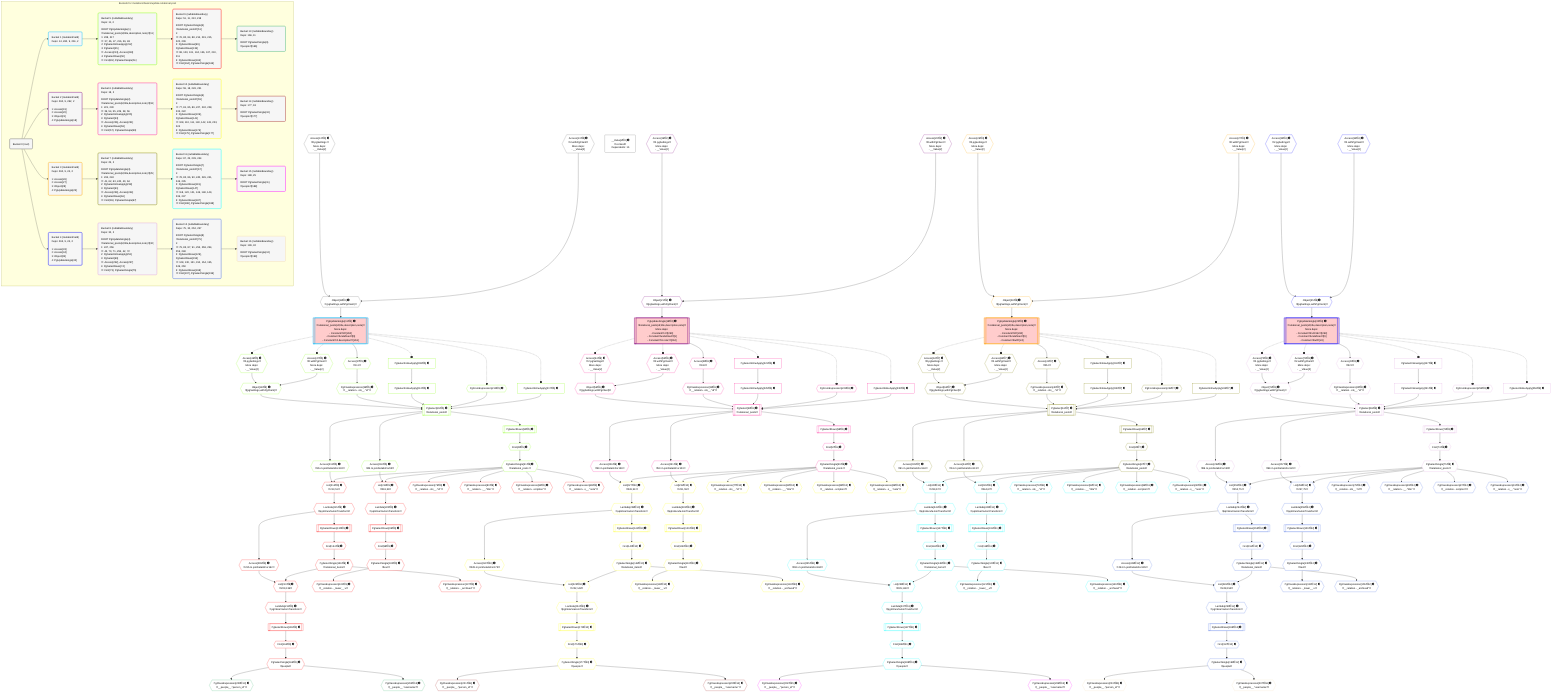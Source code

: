 %%{init: {'themeVariables': { 'fontSize': '12px'}}}%%
graph TD
    classDef path fill:#eee,stroke:#000,color:#000
    classDef plan fill:#fff,stroke-width:1px,color:#000
    classDef itemplan fill:#fff,stroke-width:2px,color:#000
    classDef unbatchedplan fill:#dff,stroke-width:1px,color:#000
    classDef sideeffectplan fill:#fcc,stroke-width:2px,color:#000
    classDef bucket fill:#f6f6f6,color:#000,stroke-width:2px,text-align:left

    subgraph "Buckets for mutations/basics/update-relational-post"
    Bucket0("Bucket 0 (root)"):::bucket
    Bucket1("Bucket 1 (mutationField)<br />Deps: 14, 260, 9, 261, 2"):::bucket
    Bucket2("Bucket 2 (mutationField)<br />Deps: 260, 9, 262, 2<br /><br />1: Access[19]<br />2: Access[20]<br />3: Object[21]<br />4: PgUpdateSingle[18]"):::bucket
    Bucket3("Bucket 3 (mutationField)<br />Deps: 260, 9, 24, 2<br /><br />1: Access[26]<br />2: Access[27]<br />3: Object[28]<br />4: PgUpdateSingle[25]"):::bucket
    Bucket4("Bucket 4 (mutationField)<br />Deps: 263, 9, 24, 2<br /><br />1: Access[33]<br />2: Access[34]<br />3: Object[35]<br />4: PgUpdateSingle[32]"):::bucket
    Bucket5("Bucket 5 (nullableBoundary)<br />Deps: 11, 2<br /><br />ROOT PgUpdateSingle{1}ᐸrelational_posts(id;title,description,note)ᐳ[11]<br />1: 208, 217<br />ᐳ: 37, 46, 47, 216, 36, 48<br />2: PgSelectInlineApply[212]<br />3: PgSelect[45]<br />ᐳ: Access[213], Access[218]<br />4: PgSelectRows[50]<br />ᐳ: First[49], PgSelectSingle[51]"):::bucket
    Bucket6("Bucket 6 (nullableBoundary)<br />Deps: 18, 2<br /><br />ROOT PgUpdateSingle{2}ᐸrelational_posts(id;title,description,note)ᐳ[18]<br />1: 221, 230<br />ᐳ: 39, 54, 55, 229, 38, 56<br />2: PgSelectInlineApply[225]<br />3: PgSelect[53]<br />ᐳ: Access[226], Access[231]<br />4: PgSelectRows[58]<br />ᐳ: First[57], PgSelectSingle[59]"):::bucket
    Bucket7("Bucket 7 (nullableBoundary)<br />Deps: 25, 2<br /><br />ROOT PgUpdateSingle{3}ᐸrelational_posts(id;title,description,note)ᐳ[25]<br />1: 234, 243<br />ᐳ: 41, 62, 63, 242, 40, 64<br />2: PgSelectInlineApply[238]<br />3: PgSelect[61]<br />ᐳ: Access[239], Access[244]<br />4: PgSelectRows[66]<br />ᐳ: First[65], PgSelectSingle[67]"):::bucket
    Bucket8("Bucket 8 (nullableBoundary)<br />Deps: 32, 2<br /><br />ROOT PgUpdateSingle{4}ᐸrelational_posts(id;title,description,note)ᐳ[32]<br />1: 247, 256<br />ᐳ: 43, 70, 71, 255, 42, 72<br />2: PgSelectInlineApply[251]<br />3: PgSelect[69]<br />ᐳ: Access[252], Access[257]<br />4: PgSelectRows[74]<br />ᐳ: First[73], PgSelectSingle[75]"):::bucket
    Bucket9("Bucket 9 (nullableBoundary)<br />Deps: 51, 11, 213, 218<br /><br />ROOT PgSelectSingle{5}ᐸrelational_postsᐳ[51]<br />1: <br />ᐳ: 76, 80, 84, 88, 214, 219, 215, 220, 209<br />2: PgSelectRows[99], PgSelectRows[135]<br />ᐳ: 98, 100, 101, 134, 136, 137, 210, 211<br />3: PgSelectRows[165]<br />ᐳ: First[164], PgSelectSingle[166]"):::bucket
    Bucket10("Bucket 10 (nullableBoundary)<br />Deps: 59, 18, 226, 231<br /><br />ROOT PgSelectSingle{6}ᐸrelational_postsᐳ[59]<br />1: <br />ᐳ: 77, 81, 85, 89, 227, 232, 228, 233, 222<br />2: PgSelectRows[109], PgSelectRows[141]<br />ᐳ: 108, 110, 111, 140, 142, 143, 223, 224<br />3: PgSelectRows[176]<br />ᐳ: First[175], PgSelectSingle[177]"):::bucket
    Bucket11("Bucket 11 (nullableBoundary)<br />Deps: 67, 25, 239, 244<br /><br />ROOT PgSelectSingle{7}ᐸrelational_postsᐳ[67]<br />1: <br />ᐳ: 78, 82, 86, 90, 240, 245, 241, 246, 235<br />2: PgSelectRows[119], PgSelectRows[147]<br />ᐳ: 118, 120, 121, 146, 148, 149, 236, 237<br />3: PgSelectRows[187]<br />ᐳ: First[186], PgSelectSingle[188]"):::bucket
    Bucket12("Bucket 12 (nullableBoundary)<br />Deps: 75, 32, 252, 257<br /><br />ROOT PgSelectSingle{8}ᐸrelational_postsᐳ[75]<br />1: <br />ᐳ: 79, 83, 87, 91, 253, 258, 254, 259, 248<br />2: PgSelectRows[129], PgSelectRows[153]<br />ᐳ: 128, 130, 131, 152, 154, 155, 249, 250<br />3: PgSelectRows[198]<br />ᐳ: First[197], PgSelectSingle[199]"):::bucket
    Bucket13("Bucket 13 (nullableBoundary)<br />Deps: 166, 11<br /><br />ROOT PgSelectSingle{9}ᐸpeopleᐳ[166]"):::bucket
    Bucket14("Bucket 14 (nullableBoundary)<br />Deps: 177, 18<br /><br />ROOT PgSelectSingle{10}ᐸpeopleᐳ[177]"):::bucket
    Bucket15("Bucket 15 (nullableBoundary)<br />Deps: 188, 25<br /><br />ROOT PgSelectSingle{11}ᐸpeopleᐳ[188]"):::bucket
    Bucket16("Bucket 16 (nullableBoundary)<br />Deps: 199, 32<br /><br />ROOT PgSelectSingle{12}ᐸpeopleᐳ[199]"):::bucket
    end
    Bucket0 --> Bucket1 & Bucket2 & Bucket3 & Bucket4
    Bucket1 --> Bucket5
    Bucket2 --> Bucket6
    Bucket3 --> Bucket7
    Bucket4 --> Bucket8
    Bucket5 --> Bucket9
    Bucket6 --> Bucket10
    Bucket7 --> Bucket11
    Bucket8 --> Bucket12
    Bucket9 --> Bucket13
    Bucket10 --> Bucket14
    Bucket11 --> Bucket15
    Bucket12 --> Bucket16

    %% plan dependencies
    Object14{{"Object[14∈0] ➊<br />ᐸ{pgSettings,withPgClient}ᐳ"}}:::plan
    Access12{{"Access[12∈0] ➊<br />ᐸ2.pgSettingsᐳ<br />More deps:<br />- __Value[2]"}}:::plan
    Access13{{"Access[13∈0] ➊<br />ᐸ2.withPgClientᐳ<br />More deps:<br />- __Value[2]"}}:::plan
    Access12 & Access13 --> Object14
    __Value2["__Value[2∈0] ➊<br />ᐸcontextᐳ<br />Dependents: 16"]:::plan
    PgUpdateSingle11[["PgUpdateSingle[11∈1] ➊<br />ᐸrelational_posts(id;title,description,note)ᐳ<br />More deps:<br />- Constantᐸ4ᐳ[260]<br />- Constantᐸundefinedᐳ[9]<br />- Constantᐸ'A description'ᐳ[261]"]]:::sideeffectplan
    Object14 --> PgUpdateSingle11
    PgUpdateSingle18[["PgUpdateSingle[18∈2] ➊<br />ᐸrelational_posts(id;title,description,note)ᐳ<br />More deps:<br />- Constantᐸ4ᐳ[260]<br />- Constantᐸundefinedᐳ[9]<br />- Constantᐸ'A note'ᐳ[262]"]]:::sideeffectplan
    Object21{{"Object[21∈2] ➊<br />ᐸ{pgSettings,withPgClient}ᐳ"}}:::plan
    Object21 --> PgUpdateSingle18
    Access19{{"Access[19∈2] ➊<br />ᐸ2.pgSettingsᐳ<br />More deps:<br />- __Value[2]"}}:::plan
    Access20{{"Access[20∈2] ➊<br />ᐸ2.withPgClientᐳ<br />More deps:<br />- __Value[2]"}}:::plan
    Access19 & Access20 --> Object21
    PgUpdateSingle25[["PgUpdateSingle[25∈3] ➊<br />ᐸrelational_posts(id;title,description,note)ᐳ<br />More deps:<br />- Constantᐸ4ᐳ[260]<br />- Constantᐸundefinedᐳ[9]<br />- Constantᐸnullᐳ[24]"]]:::sideeffectplan
    Object28{{"Object[28∈3] ➊<br />ᐸ{pgSettings,withPgClient}ᐳ"}}:::plan
    Object28 --> PgUpdateSingle25
    Access26{{"Access[26∈3] ➊<br />ᐸ2.pgSettingsᐳ<br />More deps:<br />- __Value[2]"}}:::plan
    Access27{{"Access[27∈3] ➊<br />ᐸ2.withPgClientᐳ<br />More deps:<br />- __Value[2]"}}:::plan
    Access26 & Access27 --> Object28
    PgUpdateSingle32[["PgUpdateSingle[32∈4] ➊<br />ᐸrelational_posts(id;title,description,note)ᐳ<br />More deps:<br />- Constantᐸ3141592ᐳ[263]<br />- Constantᐸundefinedᐳ[9]<br />- Constantᐸnullᐳ[24]"]]:::sideeffectplan
    Object35{{"Object[35∈4] ➊<br />ᐸ{pgSettings,withPgClient}ᐳ"}}:::plan
    Object35 --> PgUpdateSingle32
    Access33{{"Access[33∈4] ➊<br />ᐸ2.pgSettingsᐳ<br />More deps:<br />- __Value[2]"}}:::plan
    Access34{{"Access[34∈4] ➊<br />ᐸ2.withPgClientᐳ<br />More deps:<br />- __Value[2]"}}:::plan
    Access33 & Access34 --> Object35
    PgSelect45[["PgSelect[45∈5] ➊<br />ᐸrelational_postsᐳ"]]:::plan
    Object48{{"Object[48∈5] ➊<br />ᐸ{pgSettings,withPgClient}ᐳ"}}:::plan
    PgClassExpression36{{"PgClassExpression[36∈5] ➊<br />ᐸ__relation...sts__.”id”ᐳ"}}:::plan
    PgSelectInlineApply212["PgSelectInlineApply[212∈5] ➊"]:::plan
    PgFromExpression216{{"PgFromExpression[216∈5] ➊"}}:::plan
    PgSelectInlineApply217["PgSelectInlineApply[217∈5] ➊"]:::plan
    Object48 & PgClassExpression36 & PgSelectInlineApply212 & PgFromExpression216 & PgSelectInlineApply217 --> PgSelect45
    Access46{{"Access[46∈5] ➊<br />ᐸ2.pgSettingsᐳ<br />More deps:<br />- __Value[2]"}}:::plan
    Access47{{"Access[47∈5] ➊<br />ᐸ2.withPgClientᐳ<br />More deps:<br />- __Value[2]"}}:::plan
    Access46 & Access47 --> Object48
    Access37{{"Access[37∈5] ➊<br />ᐸ11.tᐳ"}}:::plan
    Access37 --> PgClassExpression36
    PgUpdateSingle11 --> Access37
    First49{{"First[49∈5] ➊"}}:::plan
    PgSelectRows50[["PgSelectRows[50∈5] ➊"]]:::plan
    PgSelectRows50 --> First49
    PgSelect45 --> PgSelectRows50
    PgSelectSingle51{{"PgSelectSingle[51∈5] ➊<br />ᐸrelational_postsᐳ"}}:::plan
    First49 --> PgSelectSingle51
    PgSelectInlineApply208["PgSelectInlineApply[208∈5] ➊"]:::plan
    PgSelectInlineApply208 --> PgSelectInlineApply212
    Access213{{"Access[213∈5] ➊<br />ᐸ45.m.joinDetailsFor132ᐳ"}}:::plan
    PgSelect45 --> Access213
    Access218{{"Access[218∈5] ➊<br />ᐸ45.m.joinDetailsFor93ᐳ"}}:::plan
    PgSelect45 --> Access218
    PgSelect53[["PgSelect[53∈6] ➊<br />ᐸrelational_postsᐳ"]]:::plan
    Object56{{"Object[56∈6] ➊<br />ᐸ{pgSettings,withPgClient}ᐳ"}}:::plan
    PgClassExpression38{{"PgClassExpression[38∈6] ➊<br />ᐸ__relation...sts__.”id”ᐳ"}}:::plan
    PgSelectInlineApply225["PgSelectInlineApply[225∈6] ➊"]:::plan
    PgFromExpression229{{"PgFromExpression[229∈6] ➊"}}:::plan
    PgSelectInlineApply230["PgSelectInlineApply[230∈6] ➊"]:::plan
    Object56 & PgClassExpression38 & PgSelectInlineApply225 & PgFromExpression229 & PgSelectInlineApply230 --> PgSelect53
    Access54{{"Access[54∈6] ➊<br />ᐸ2.pgSettingsᐳ<br />More deps:<br />- __Value[2]"}}:::plan
    Access55{{"Access[55∈6] ➊<br />ᐸ2.withPgClientᐳ<br />More deps:<br />- __Value[2]"}}:::plan
    Access54 & Access55 --> Object56
    Access39{{"Access[39∈6] ➊<br />ᐸ18.tᐳ"}}:::plan
    Access39 --> PgClassExpression38
    PgUpdateSingle18 --> Access39
    First57{{"First[57∈6] ➊"}}:::plan
    PgSelectRows58[["PgSelectRows[58∈6] ➊"]]:::plan
    PgSelectRows58 --> First57
    PgSelect53 --> PgSelectRows58
    PgSelectSingle59{{"PgSelectSingle[59∈6] ➊<br />ᐸrelational_postsᐳ"}}:::plan
    First57 --> PgSelectSingle59
    PgSelectInlineApply221["PgSelectInlineApply[221∈6] ➊"]:::plan
    PgSelectInlineApply221 --> PgSelectInlineApply225
    Access226{{"Access[226∈6] ➊<br />ᐸ53.m.joinDetailsFor138ᐳ"}}:::plan
    PgSelect53 --> Access226
    Access231{{"Access[231∈6] ➊<br />ᐸ53.m.joinDetailsFor103ᐳ"}}:::plan
    PgSelect53 --> Access231
    PgSelect61[["PgSelect[61∈7] ➊<br />ᐸrelational_postsᐳ"]]:::plan
    Object64{{"Object[64∈7] ➊<br />ᐸ{pgSettings,withPgClient}ᐳ"}}:::plan
    PgClassExpression40{{"PgClassExpression[40∈7] ➊<br />ᐸ__relation...sts__.”id”ᐳ"}}:::plan
    PgSelectInlineApply238["PgSelectInlineApply[238∈7] ➊"]:::plan
    PgFromExpression242{{"PgFromExpression[242∈7] ➊"}}:::plan
    PgSelectInlineApply243["PgSelectInlineApply[243∈7] ➊"]:::plan
    Object64 & PgClassExpression40 & PgSelectInlineApply238 & PgFromExpression242 & PgSelectInlineApply243 --> PgSelect61
    Access62{{"Access[62∈7] ➊<br />ᐸ2.pgSettingsᐳ<br />More deps:<br />- __Value[2]"}}:::plan
    Access63{{"Access[63∈7] ➊<br />ᐸ2.withPgClientᐳ<br />More deps:<br />- __Value[2]"}}:::plan
    Access62 & Access63 --> Object64
    Access41{{"Access[41∈7] ➊<br />ᐸ25.tᐳ"}}:::plan
    Access41 --> PgClassExpression40
    PgUpdateSingle25 --> Access41
    First65{{"First[65∈7] ➊"}}:::plan
    PgSelectRows66[["PgSelectRows[66∈7] ➊"]]:::plan
    PgSelectRows66 --> First65
    PgSelect61 --> PgSelectRows66
    PgSelectSingle67{{"PgSelectSingle[67∈7] ➊<br />ᐸrelational_postsᐳ"}}:::plan
    First65 --> PgSelectSingle67
    PgSelectInlineApply234["PgSelectInlineApply[234∈7] ➊"]:::plan
    PgSelectInlineApply234 --> PgSelectInlineApply238
    Access239{{"Access[239∈7] ➊<br />ᐸ61.m.joinDetailsFor144ᐳ"}}:::plan
    PgSelect61 --> Access239
    Access244{{"Access[244∈7] ➊<br />ᐸ61.m.joinDetailsFor113ᐳ"}}:::plan
    PgSelect61 --> Access244
    PgSelect69[["PgSelect[69∈8] ➊<br />ᐸrelational_postsᐳ"]]:::plan
    Object72{{"Object[72∈8] ➊<br />ᐸ{pgSettings,withPgClient}ᐳ"}}:::plan
    PgClassExpression42{{"PgClassExpression[42∈8] ➊<br />ᐸ__relation...sts__.”id”ᐳ"}}:::plan
    PgSelectInlineApply251["PgSelectInlineApply[251∈8] ➊"]:::plan
    PgFromExpression255{{"PgFromExpression[255∈8] ➊"}}:::plan
    PgSelectInlineApply256["PgSelectInlineApply[256∈8] ➊"]:::plan
    Object72 & PgClassExpression42 & PgSelectInlineApply251 & PgFromExpression255 & PgSelectInlineApply256 --> PgSelect69
    Access70{{"Access[70∈8] ➊<br />ᐸ2.pgSettingsᐳ<br />More deps:<br />- __Value[2]"}}:::plan
    Access71{{"Access[71∈8] ➊<br />ᐸ2.withPgClientᐳ<br />More deps:<br />- __Value[2]"}}:::plan
    Access70 & Access71 --> Object72
    Access43{{"Access[43∈8] ➊<br />ᐸ32.tᐳ"}}:::plan
    Access43 --> PgClassExpression42
    PgUpdateSingle32 --> Access43
    First73{{"First[73∈8] ➊"}}:::plan
    PgSelectRows74[["PgSelectRows[74∈8] ➊"]]:::plan
    PgSelectRows74 --> First73
    PgSelect69 --> PgSelectRows74
    PgSelectSingle75{{"PgSelectSingle[75∈8] ➊<br />ᐸrelational_postsᐳ"}}:::plan
    First73 --> PgSelectSingle75
    PgSelectInlineApply247["PgSelectInlineApply[247∈8] ➊"]:::plan
    PgSelectInlineApply247 --> PgSelectInlineApply251
    Access252{{"Access[252∈8] ➊<br />ᐸ69.m.joinDetailsFor150ᐳ"}}:::plan
    PgSelect69 --> Access252
    Access257{{"Access[257∈8] ➊<br />ᐸ69.m.joinDetailsFor123ᐳ"}}:::plan
    PgSelect69 --> Access257
    List210{{"List[210∈9] ➊<br />ᐸ209,136ᐳ"}}:::plan
    Access209{{"Access[209∈9] ➊<br />ᐸ215.m.joinDetailsFor162ᐳ"}}:::plan
    PgSelectSingle136{{"PgSelectSingle[136∈9] ➊<br />ᐸrelational_itemsᐳ"}}:::plan
    Access209 & PgSelectSingle136 --> List210
    List214{{"List[214∈9] ➊<br />ᐸ213,51ᐳ"}}:::plan
    Access213 & PgSelectSingle51 --> List214
    List219{{"List[219∈9] ➊<br />ᐸ218,51ᐳ"}}:::plan
    Access218 & PgSelectSingle51 --> List219
    PgClassExpression76{{"PgClassExpression[76∈9] ➊<br />ᐸ__relation...sts__.”id”ᐳ"}}:::plan
    PgSelectSingle51 --> PgClassExpression76
    PgClassExpression80{{"PgClassExpression[80∈9] ➊<br />ᐸ__relation...__.”title”ᐳ"}}:::plan
    PgSelectSingle51 --> PgClassExpression80
    PgClassExpression84{{"PgClassExpression[84∈9] ➊<br />ᐸ__relation...scription”ᐳ"}}:::plan
    PgSelectSingle51 --> PgClassExpression84
    PgClassExpression88{{"PgClassExpression[88∈9] ➊<br />ᐸ__relation...s__.”note”ᐳ"}}:::plan
    PgSelectSingle51 --> PgClassExpression88
    First98{{"First[98∈9] ➊"}}:::plan
    PgSelectRows99[["PgSelectRows[99∈9] ➊"]]:::plan
    PgSelectRows99 --> First98
    Lambda220{{"Lambda[220∈9] ➊<br />ᐸpgInlineViaJoinTransformᐳ"}}:::plan
    Lambda220 --> PgSelectRows99
    PgSelectSingle100{{"PgSelectSingle[100∈9] ➊<br />ᐸtextᐳ"}}:::plan
    First98 --> PgSelectSingle100
    PgClassExpression101{{"PgClassExpression[101∈9] ➊<br />ᐸ__relation..._lower__.vᐳ"}}:::plan
    PgSelectSingle100 --> PgClassExpression101
    First134{{"First[134∈9] ➊"}}:::plan
    PgSelectRows135[["PgSelectRows[135∈9] ➊"]]:::plan
    PgSelectRows135 --> First134
    Lambda215{{"Lambda[215∈9] ➊<br />ᐸpgInlineViaJoinTransformᐳ"}}:::plan
    Lambda215 --> PgSelectRows135
    First134 --> PgSelectSingle136
    PgClassExpression137{{"PgClassExpression[137∈9] ➊<br />ᐸ__relation..._archived”ᐳ"}}:::plan
    PgSelectSingle136 --> PgClassExpression137
    First164{{"First[164∈9] ➊"}}:::plan
    PgSelectRows165[["PgSelectRows[165∈9] ➊"]]:::plan
    PgSelectRows165 --> First164
    Lambda211{{"Lambda[211∈9] ➊<br />ᐸpgInlineViaJoinTransformᐳ"}}:::plan
    Lambda211 --> PgSelectRows165
    PgSelectSingle166{{"PgSelectSingle[166∈9] ➊<br />ᐸpeopleᐳ"}}:::plan
    First164 --> PgSelectSingle166
    Lambda215 --> Access209
    List210 --> Lambda211
    List214 --> Lambda215
    List219 --> Lambda220
    List223{{"List[223∈10] ➊<br />ᐸ222,142ᐳ"}}:::plan
    Access222{{"Access[222∈10] ➊<br />ᐸ228.m.joinDetailsFor173ᐳ"}}:::plan
    PgSelectSingle142{{"PgSelectSingle[142∈10] ➊<br />ᐸrelational_itemsᐳ"}}:::plan
    Access222 & PgSelectSingle142 --> List223
    List227{{"List[227∈10] ➊<br />ᐸ226,59ᐳ"}}:::plan
    Access226 & PgSelectSingle59 --> List227
    List232{{"List[232∈10] ➊<br />ᐸ231,59ᐳ"}}:::plan
    Access231 & PgSelectSingle59 --> List232
    PgClassExpression77{{"PgClassExpression[77∈10] ➊<br />ᐸ__relation...sts__.”id”ᐳ"}}:::plan
    PgSelectSingle59 --> PgClassExpression77
    PgClassExpression81{{"PgClassExpression[81∈10] ➊<br />ᐸ__relation...__.”title”ᐳ"}}:::plan
    PgSelectSingle59 --> PgClassExpression81
    PgClassExpression85{{"PgClassExpression[85∈10] ➊<br />ᐸ__relation...scription”ᐳ"}}:::plan
    PgSelectSingle59 --> PgClassExpression85
    PgClassExpression89{{"PgClassExpression[89∈10] ➊<br />ᐸ__relation...s__.”note”ᐳ"}}:::plan
    PgSelectSingle59 --> PgClassExpression89
    First108{{"First[108∈10] ➊"}}:::plan
    PgSelectRows109[["PgSelectRows[109∈10] ➊"]]:::plan
    PgSelectRows109 --> First108
    Lambda233{{"Lambda[233∈10] ➊<br />ᐸpgInlineViaJoinTransformᐳ"}}:::plan
    Lambda233 --> PgSelectRows109
    PgSelectSingle110{{"PgSelectSingle[110∈10] ➊<br />ᐸtextᐳ"}}:::plan
    First108 --> PgSelectSingle110
    PgClassExpression111{{"PgClassExpression[111∈10] ➊<br />ᐸ__relation..._lower__.vᐳ"}}:::plan
    PgSelectSingle110 --> PgClassExpression111
    First140{{"First[140∈10] ➊"}}:::plan
    PgSelectRows141[["PgSelectRows[141∈10] ➊"]]:::plan
    PgSelectRows141 --> First140
    Lambda228{{"Lambda[228∈10] ➊<br />ᐸpgInlineViaJoinTransformᐳ"}}:::plan
    Lambda228 --> PgSelectRows141
    First140 --> PgSelectSingle142
    PgClassExpression143{{"PgClassExpression[143∈10] ➊<br />ᐸ__relation..._archived”ᐳ"}}:::plan
    PgSelectSingle142 --> PgClassExpression143
    First175{{"First[175∈10] ➊"}}:::plan
    PgSelectRows176[["PgSelectRows[176∈10] ➊"]]:::plan
    PgSelectRows176 --> First175
    Lambda224{{"Lambda[224∈10] ➊<br />ᐸpgInlineViaJoinTransformᐳ"}}:::plan
    Lambda224 --> PgSelectRows176
    PgSelectSingle177{{"PgSelectSingle[177∈10] ➊<br />ᐸpeopleᐳ"}}:::plan
    First175 --> PgSelectSingle177
    Lambda228 --> Access222
    List223 --> Lambda224
    List227 --> Lambda228
    List232 --> Lambda233
    List236{{"List[236∈11] ➊<br />ᐸ235,148ᐳ"}}:::plan
    Access235{{"Access[235∈11] ➊<br />ᐸ241.m.joinDetailsFor184ᐳ"}}:::plan
    PgSelectSingle148{{"PgSelectSingle[148∈11] ➊<br />ᐸrelational_itemsᐳ"}}:::plan
    Access235 & PgSelectSingle148 --> List236
    List240{{"List[240∈11] ➊<br />ᐸ239,67ᐳ"}}:::plan
    Access239 & PgSelectSingle67 --> List240
    List245{{"List[245∈11] ➊<br />ᐸ244,67ᐳ"}}:::plan
    Access244 & PgSelectSingle67 --> List245
    PgClassExpression78{{"PgClassExpression[78∈11] ➊<br />ᐸ__relation...sts__.”id”ᐳ"}}:::plan
    PgSelectSingle67 --> PgClassExpression78
    PgClassExpression82{{"PgClassExpression[82∈11] ➊<br />ᐸ__relation...__.”title”ᐳ"}}:::plan
    PgSelectSingle67 --> PgClassExpression82
    PgClassExpression86{{"PgClassExpression[86∈11] ➊<br />ᐸ__relation...scription”ᐳ"}}:::plan
    PgSelectSingle67 --> PgClassExpression86
    PgClassExpression90{{"PgClassExpression[90∈11] ➊<br />ᐸ__relation...s__.”note”ᐳ"}}:::plan
    PgSelectSingle67 --> PgClassExpression90
    First118{{"First[118∈11] ➊"}}:::plan
    PgSelectRows119[["PgSelectRows[119∈11] ➊"]]:::plan
    PgSelectRows119 --> First118
    Lambda246{{"Lambda[246∈11] ➊<br />ᐸpgInlineViaJoinTransformᐳ"}}:::plan
    Lambda246 --> PgSelectRows119
    PgSelectSingle120{{"PgSelectSingle[120∈11] ➊<br />ᐸtextᐳ"}}:::plan
    First118 --> PgSelectSingle120
    PgClassExpression121{{"PgClassExpression[121∈11] ➊<br />ᐸ__relation..._lower__.vᐳ"}}:::plan
    PgSelectSingle120 --> PgClassExpression121
    First146{{"First[146∈11] ➊"}}:::plan
    PgSelectRows147[["PgSelectRows[147∈11] ➊"]]:::plan
    PgSelectRows147 --> First146
    Lambda241{{"Lambda[241∈11] ➊<br />ᐸpgInlineViaJoinTransformᐳ"}}:::plan
    Lambda241 --> PgSelectRows147
    First146 --> PgSelectSingle148
    PgClassExpression149{{"PgClassExpression[149∈11] ➊<br />ᐸ__relation..._archived”ᐳ"}}:::plan
    PgSelectSingle148 --> PgClassExpression149
    First186{{"First[186∈11] ➊"}}:::plan
    PgSelectRows187[["PgSelectRows[187∈11] ➊"]]:::plan
    PgSelectRows187 --> First186
    Lambda237{{"Lambda[237∈11] ➊<br />ᐸpgInlineViaJoinTransformᐳ"}}:::plan
    Lambda237 --> PgSelectRows187
    PgSelectSingle188{{"PgSelectSingle[188∈11] ➊<br />ᐸpeopleᐳ"}}:::plan
    First186 --> PgSelectSingle188
    Lambda241 --> Access235
    List236 --> Lambda237
    List240 --> Lambda241
    List245 --> Lambda246
    List249{{"List[249∈12] ➊<br />ᐸ248,154ᐳ"}}:::plan
    Access248{{"Access[248∈12] ➊<br />ᐸ254.m.joinDetailsFor195ᐳ"}}:::plan
    PgSelectSingle154{{"PgSelectSingle[154∈12] ➊<br />ᐸrelational_itemsᐳ"}}:::plan
    Access248 & PgSelectSingle154 --> List249
    List253{{"List[253∈12] ➊<br />ᐸ252,75ᐳ"}}:::plan
    Access252 & PgSelectSingle75 --> List253
    List258{{"List[258∈12] ➊<br />ᐸ257,75ᐳ"}}:::plan
    Access257 & PgSelectSingle75 --> List258
    PgClassExpression79{{"PgClassExpression[79∈12] ➊<br />ᐸ__relation...sts__.”id”ᐳ"}}:::plan
    PgSelectSingle75 --> PgClassExpression79
    PgClassExpression83{{"PgClassExpression[83∈12] ➊<br />ᐸ__relation...__.”title”ᐳ"}}:::plan
    PgSelectSingle75 --> PgClassExpression83
    PgClassExpression87{{"PgClassExpression[87∈12] ➊<br />ᐸ__relation...scription”ᐳ"}}:::plan
    PgSelectSingle75 --> PgClassExpression87
    PgClassExpression91{{"PgClassExpression[91∈12] ➊<br />ᐸ__relation...s__.”note”ᐳ"}}:::plan
    PgSelectSingle75 --> PgClassExpression91
    First128{{"First[128∈12] ➊"}}:::plan
    PgSelectRows129[["PgSelectRows[129∈12] ➊"]]:::plan
    PgSelectRows129 --> First128
    Lambda259{{"Lambda[259∈12] ➊<br />ᐸpgInlineViaJoinTransformᐳ"}}:::plan
    Lambda259 --> PgSelectRows129
    PgSelectSingle130{{"PgSelectSingle[130∈12] ➊<br />ᐸtextᐳ"}}:::plan
    First128 --> PgSelectSingle130
    PgClassExpression131{{"PgClassExpression[131∈12] ➊<br />ᐸ__relation..._lower__.vᐳ"}}:::plan
    PgSelectSingle130 --> PgClassExpression131
    First152{{"First[152∈12] ➊"}}:::plan
    PgSelectRows153[["PgSelectRows[153∈12] ➊"]]:::plan
    PgSelectRows153 --> First152
    Lambda254{{"Lambda[254∈12] ➊<br />ᐸpgInlineViaJoinTransformᐳ"}}:::plan
    Lambda254 --> PgSelectRows153
    First152 --> PgSelectSingle154
    PgClassExpression155{{"PgClassExpression[155∈12] ➊<br />ᐸ__relation..._archived”ᐳ"}}:::plan
    PgSelectSingle154 --> PgClassExpression155
    First197{{"First[197∈12] ➊"}}:::plan
    PgSelectRows198[["PgSelectRows[198∈12] ➊"]]:::plan
    PgSelectRows198 --> First197
    Lambda250{{"Lambda[250∈12] ➊<br />ᐸpgInlineViaJoinTransformᐳ"}}:::plan
    Lambda250 --> PgSelectRows198
    PgSelectSingle199{{"PgSelectSingle[199∈12] ➊<br />ᐸpeopleᐳ"}}:::plan
    First197 --> PgSelectSingle199
    Lambda254 --> Access248
    List249 --> Lambda250
    List253 --> Lambda254
    List258 --> Lambda259
    PgClassExpression200{{"PgClassExpression[200∈13] ➊<br />ᐸ__people__.”person_id”ᐳ"}}:::plan
    PgSelectSingle166 --> PgClassExpression200
    PgClassExpression204{{"PgClassExpression[204∈13] ➊<br />ᐸ__people__.”username”ᐳ"}}:::plan
    PgSelectSingle166 --> PgClassExpression204
    PgClassExpression201{{"PgClassExpression[201∈14] ➊<br />ᐸ__people__.”person_id”ᐳ"}}:::plan
    PgSelectSingle177 --> PgClassExpression201
    PgClassExpression205{{"PgClassExpression[205∈14] ➊<br />ᐸ__people__.”username”ᐳ"}}:::plan
    PgSelectSingle177 --> PgClassExpression205
    PgClassExpression202{{"PgClassExpression[202∈15] ➊<br />ᐸ__people__.”person_id”ᐳ"}}:::plan
    PgSelectSingle188 --> PgClassExpression202
    PgClassExpression206{{"PgClassExpression[206∈15] ➊<br />ᐸ__people__.”username”ᐳ"}}:::plan
    PgSelectSingle188 --> PgClassExpression206
    PgClassExpression203{{"PgClassExpression[203∈16] ➊<br />ᐸ__people__.”person_id”ᐳ"}}:::plan
    PgSelectSingle199 --> PgClassExpression203
    PgClassExpression207{{"PgClassExpression[207∈16] ➊<br />ᐸ__people__.”username”ᐳ"}}:::plan
    PgSelectSingle199 --> PgClassExpression207

    %% define steps
    classDef bucket0 stroke:#696969
    class Bucket0,__Value2,Access12,Access13,Object14 bucket0
    classDef bucket1 stroke:#00bfff
    class Bucket1,PgUpdateSingle11 bucket1
    classDef bucket2 stroke:#7f007f
    class Bucket2,PgUpdateSingle18,Access19,Access20,Object21 bucket2
    classDef bucket3 stroke:#ffa500
    class Bucket3,PgUpdateSingle25,Access26,Access27,Object28 bucket3
    classDef bucket4 stroke:#0000ff
    class Bucket4,PgUpdateSingle32,Access33,Access34,Object35 bucket4
    classDef bucket5 stroke:#7fff00
    class Bucket5,PgClassExpression36,Access37,PgSelect45,Access46,Access47,Object48,First49,PgSelectRows50,PgSelectSingle51,PgSelectInlineApply208,PgSelectInlineApply212,Access213,PgFromExpression216,PgSelectInlineApply217,Access218 bucket5
    classDef bucket6 stroke:#ff1493
    class Bucket6,PgClassExpression38,Access39,PgSelect53,Access54,Access55,Object56,First57,PgSelectRows58,PgSelectSingle59,PgSelectInlineApply221,PgSelectInlineApply225,Access226,PgFromExpression229,PgSelectInlineApply230,Access231 bucket6
    classDef bucket7 stroke:#808000
    class Bucket7,PgClassExpression40,Access41,PgSelect61,Access62,Access63,Object64,First65,PgSelectRows66,PgSelectSingle67,PgSelectInlineApply234,PgSelectInlineApply238,Access239,PgFromExpression242,PgSelectInlineApply243,Access244 bucket7
    classDef bucket8 stroke:#dda0dd
    class Bucket8,PgClassExpression42,Access43,PgSelect69,Access70,Access71,Object72,First73,PgSelectRows74,PgSelectSingle75,PgSelectInlineApply247,PgSelectInlineApply251,Access252,PgFromExpression255,PgSelectInlineApply256,Access257 bucket8
    classDef bucket9 stroke:#ff0000
    class Bucket9,PgClassExpression76,PgClassExpression80,PgClassExpression84,PgClassExpression88,First98,PgSelectRows99,PgSelectSingle100,PgClassExpression101,First134,PgSelectRows135,PgSelectSingle136,PgClassExpression137,First164,PgSelectRows165,PgSelectSingle166,Access209,List210,Lambda211,List214,Lambda215,List219,Lambda220 bucket9
    classDef bucket10 stroke:#ffff00
    class Bucket10,PgClassExpression77,PgClassExpression81,PgClassExpression85,PgClassExpression89,First108,PgSelectRows109,PgSelectSingle110,PgClassExpression111,First140,PgSelectRows141,PgSelectSingle142,PgClassExpression143,First175,PgSelectRows176,PgSelectSingle177,Access222,List223,Lambda224,List227,Lambda228,List232,Lambda233 bucket10
    classDef bucket11 stroke:#00ffff
    class Bucket11,PgClassExpression78,PgClassExpression82,PgClassExpression86,PgClassExpression90,First118,PgSelectRows119,PgSelectSingle120,PgClassExpression121,First146,PgSelectRows147,PgSelectSingle148,PgClassExpression149,First186,PgSelectRows187,PgSelectSingle188,Access235,List236,Lambda237,List240,Lambda241,List245,Lambda246 bucket11
    classDef bucket12 stroke:#4169e1
    class Bucket12,PgClassExpression79,PgClassExpression83,PgClassExpression87,PgClassExpression91,First128,PgSelectRows129,PgSelectSingle130,PgClassExpression131,First152,PgSelectRows153,PgSelectSingle154,PgClassExpression155,First197,PgSelectRows198,PgSelectSingle199,Access248,List249,Lambda250,List253,Lambda254,List258,Lambda259 bucket12
    classDef bucket13 stroke:#3cb371
    class Bucket13,PgClassExpression200,PgClassExpression204 bucket13
    classDef bucket14 stroke:#a52a2a
    class Bucket14,PgClassExpression201,PgClassExpression205 bucket14
    classDef bucket15 stroke:#ff00ff
    class Bucket15,PgClassExpression202,PgClassExpression206 bucket15
    classDef bucket16 stroke:#f5deb3
    class Bucket16,PgClassExpression203,PgClassExpression207 bucket16

    %% implicit side effects
    PgUpdateSingle11 -.-o Access46
    PgUpdateSingle11 -.-o Access47
    PgUpdateSingle11 -.-o PgSelectInlineApply208
    PgUpdateSingle11 -.-o PgFromExpression216
    PgUpdateSingle11 -.-o PgSelectInlineApply217
    PgUpdateSingle18 -.-o Access54
    PgUpdateSingle18 -.-o Access55
    PgUpdateSingle18 -.-o PgSelectInlineApply221
    PgUpdateSingle18 -.-o PgFromExpression229
    PgUpdateSingle18 -.-o PgSelectInlineApply230
    PgUpdateSingle25 -.-o Access62
    PgUpdateSingle25 -.-o Access63
    PgUpdateSingle25 -.-o PgSelectInlineApply234
    PgUpdateSingle25 -.-o PgFromExpression242
    PgUpdateSingle25 -.-o PgSelectInlineApply243
    PgUpdateSingle32 -.-o Access70
    PgUpdateSingle32 -.-o Access71
    PgUpdateSingle32 -.-o PgSelectInlineApply247
    PgUpdateSingle32 -.-o PgFromExpression255
    PgUpdateSingle32 -.-o PgSelectInlineApply256